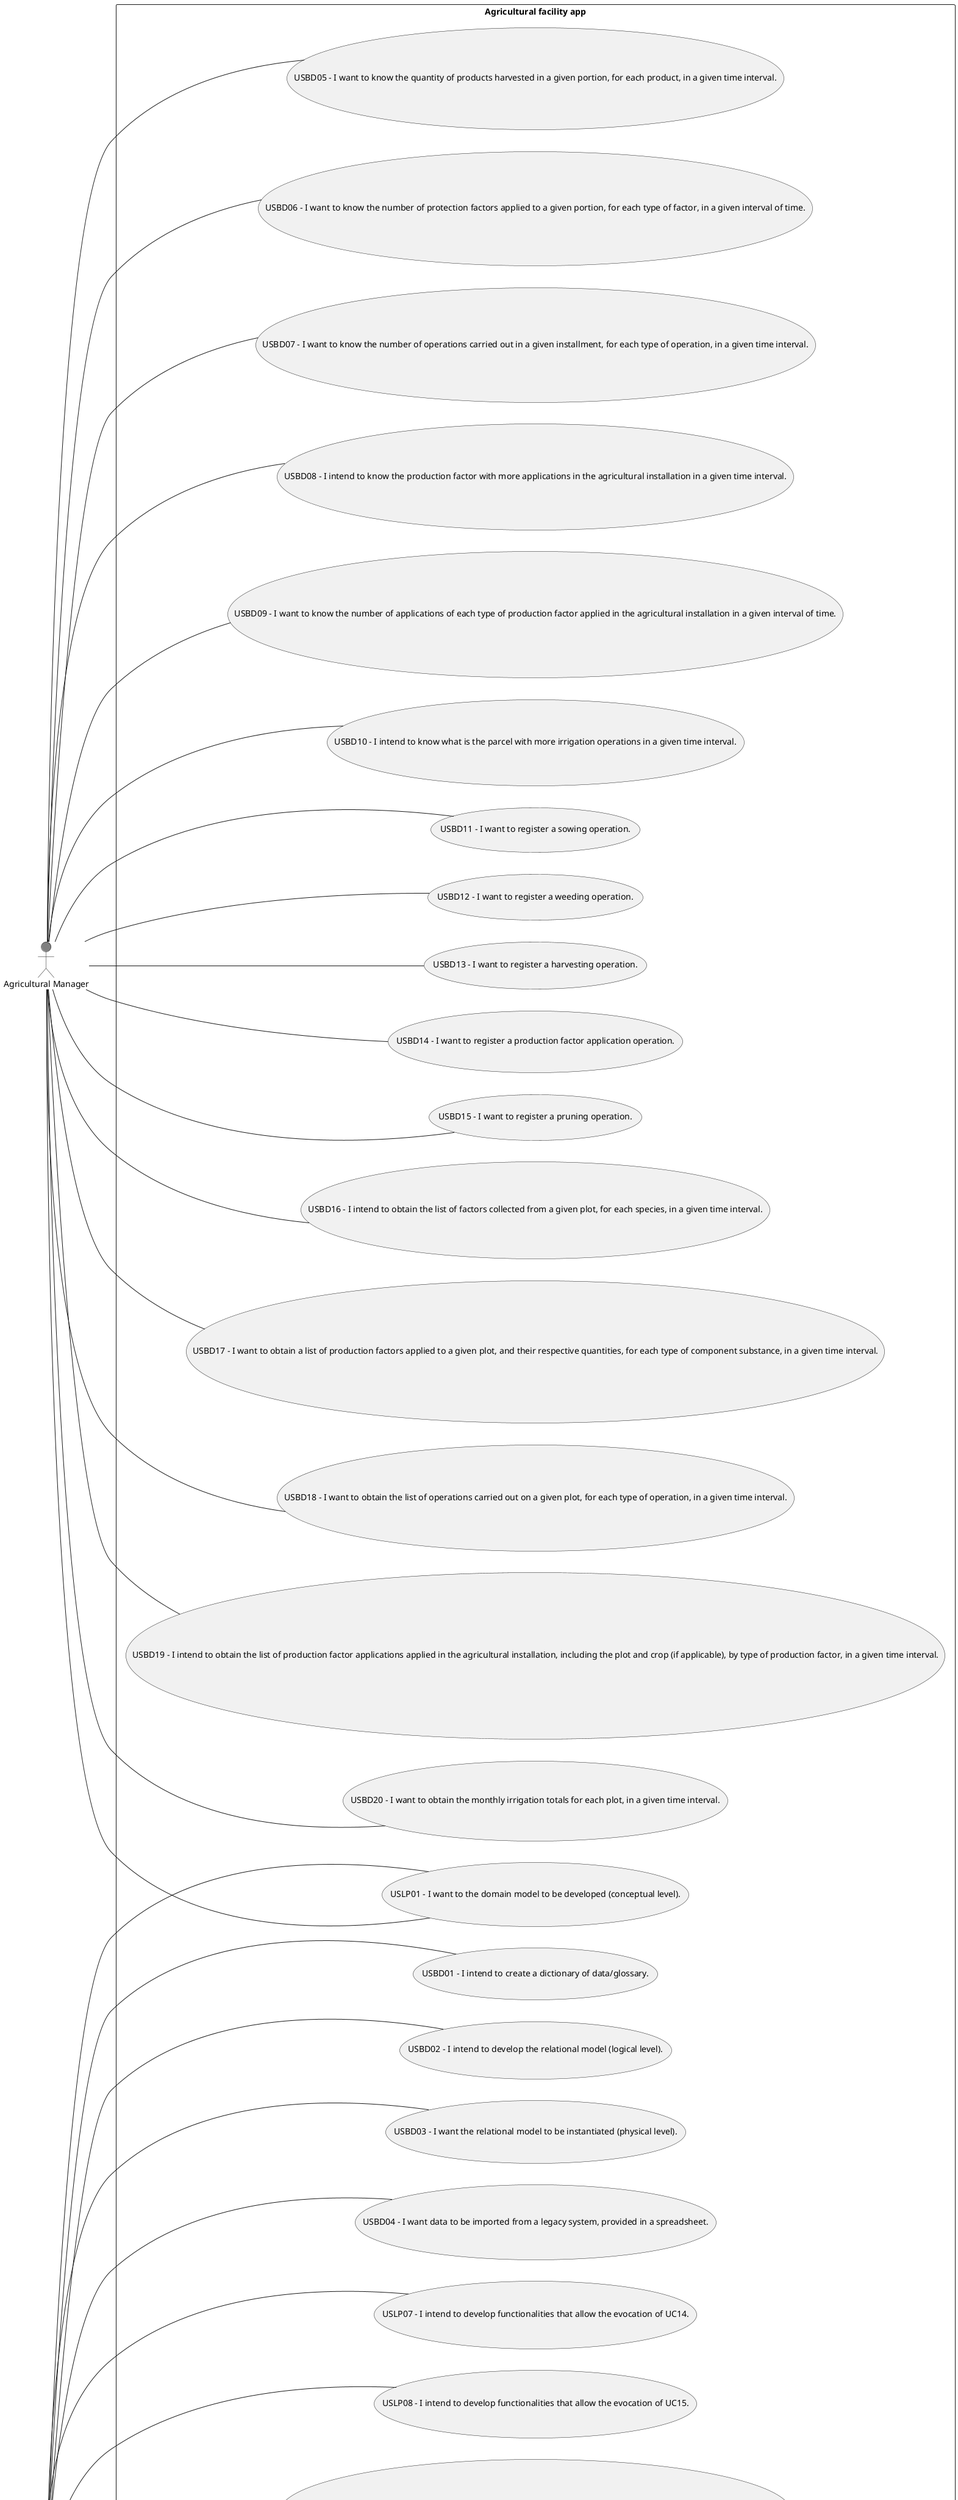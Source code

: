 @startuml
left to right direction

actor "Agricultural Manager" as AG #grey
actor "Product Owner" as PO #green

rectangle "Agricultural facility app"{
    usecase "USBD01 - I intend to create a dictionary of data/glossary." as UC1
    usecase "USBD02 - I intend to develop the relational model (logical level)." as UC2
    usecase "USBD03 - I want the relational model to be instantiated (physical level)." as UC3
    usecase "USBD04 - I want data to be imported from a legacy system, provided in a spreadsheet." as UC4
    usecase "USBD05 - I want to know the quantity of products harvested in a given portion, for each product, in a given time interval." as UC5
    usecase "USBD06 - I want to know the number of protection factors applied to a given portion, for each type of factor, in a given interval of time." as UC6
    usecase "USBD07 - I want to know the number of operations carried out in a given installment, for each type of operation, in a given time interval." as UC7
    usecase "USBD08 - I intend to know the production factor with more applications in the agricultural installation in a given time interval." as UC8
    usecase "USBD09 - I want to know the number of applications of each type of production factor applied in the agricultural installation in a given interval of time." as UC9
    usecase "USBD10 - I intend to know what is the parcel with more irrigation operations in a given time interval." as UC10
    usecase "USBD11 - I want to register a sowing operation." as UC11
    usecase "USBD12 - I want to register a weeding operation." as UC12
    usecase "USBD13 - I want to register a harvesting operation." as UC13
    usecase "USBD14 - I want to register a production factor application operation." as UC14
    usecase "USBD15 - I want to register a pruning operation." as UC15
    usecase "USBD16 - I intend to obtain the list of factors collected from a given plot, for each species, in a given time interval." as UC16
    usecase "USBD17 - I want to obtain a list of production factors applied to a given plot, and their respective quantities, for each type of component substance, in a given time interval." as UC17
    usecase "USBD18 - I want to obtain the list of operations carried out on a given plot, for each type of operation, in a given time interval." as UC18
    usecase "USBD19 - I intend to obtain the list of production factor applications applied in the agricultural installation, including the plot and crop (if applicable), by type of production factor, in a given time interval." as UC19
    usecase "USBD20 - I want to obtain the monthly irrigation totals for each plot, in a given time interval." as UC20
    usecase "USLP01 - I want to the domain model to be developed (conceptual level)." as UC21
    usecase "USLP02 - I want to define a functionality that consists of simulating an irrigation system controller." as UC22
    usecase "USLP03 - I intend to develop a functionality that allows the irrigation plan generated by the controller simulator developed at UC22 to be automatically compressed." as UC23
    usecase "USLP04 - I intend to develop functionalities that allow the evocation of UC11." as UC24
    usecase "USLP05 - I intend to develop functionalities that allow the evocation of UC12." as UC25
    usecase "USLP06 - I intend to develop functionalities that allow the evocation of UC13." as UC26
    usecase "USLP07 - I intend to develop functionalities that allow the evocation of UC14." as UC27
    usecase "USLP08 - I intend to develop functionalities that allow the evocation of UC15." as UC28
    usecase "USBD21 - I want the relational model to be updated (logical and physical level) in light of new requirements and user stories." as UC29
    usecase "USBD22 - I want updated data from a legacy system to be imported, provided in a spreadsheet." as UC30
    usecase "USBD23 - I want the dictionary to be updated data/glossary" as UC31
    usecase "USLP09 - I want the domain model to be updated (conceptual level)." as UC32

    PO -- UC1
    PO -- UC2
    PO -- UC3
    PO -- UC4
    PO -- UC21
    PO -- UC22
    PO -- UC23
    PO -- UC24
    PO -- UC25
    PO -- UC26
    PO -- UC27
    PO -- UC28
    AG -- UC5
    AG -- UC6
    AG -- UC7
    AG -- UC8
    AG -- UC9
    AG -- UC10
    AG -- UC11
    AG -- UC12
    AG -- UC13
    AG -- UC14
    AG -- UC15
    AG -- UC16
    AG -- UC17
    AG -- UC18
    AG -- UC19
    AG -- UC20
    AG -- UC21
    PO -- UC29
    PO -- UC30
    PO -- UC31
    PO -- UC32


}
@enduml